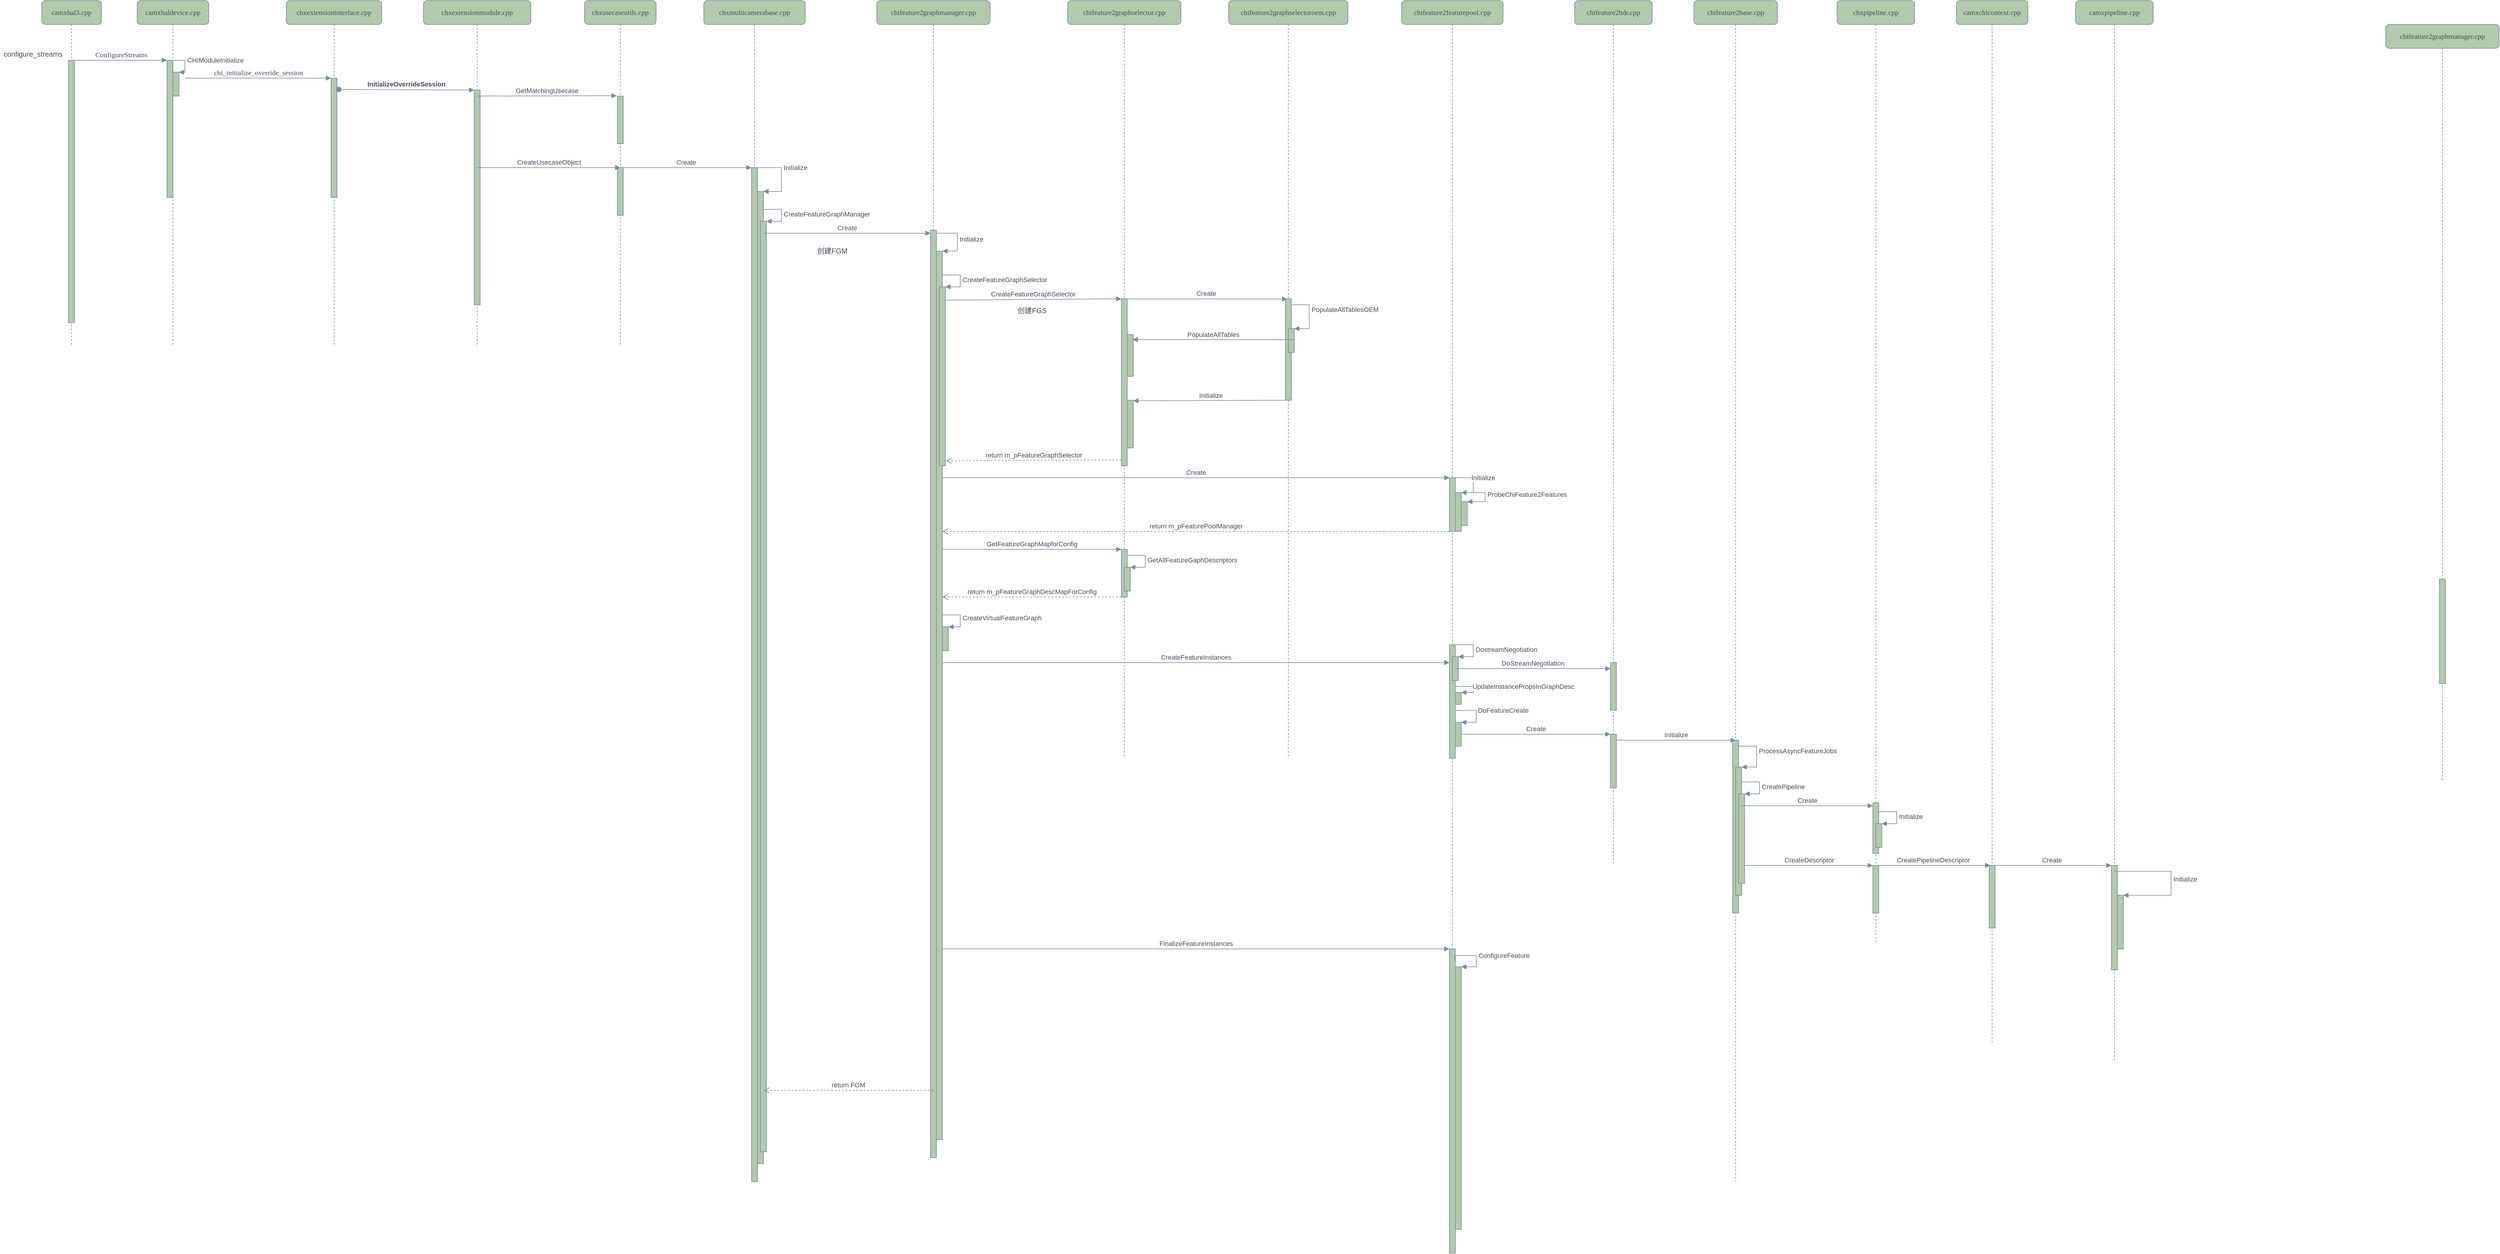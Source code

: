 <mxfile version="14.7.0" type="github">
  <diagram name="Page-1" id="13e1069c-82ec-6db2-03f1-153e76fe0fe0">
    <mxGraphModel dx="2103" dy="803" grid="1" gridSize="10" guides="1" tooltips="1" connect="1" arrows="1" fold="1" page="0" pageScale="1" pageWidth="1100" pageHeight="850" math="0" shadow="0">
      <root>
        <mxCell id="0" />
        <mxCell id="1" parent="0" />
        <mxCell id="7baba1c4bc27f4b0-2" value="camxhaldevice.cpp" style="shape=umlLifeline;perimeter=lifelinePerimeter;whiteSpace=wrap;html=1;container=1;collapsible=0;recursiveResize=0;outlineConnect=0;rounded=1;shadow=0;comic=0;labelBackgroundColor=none;strokeWidth=1;fontFamily=Verdana;fontSize=12;align=center;fillColor=#B2C9AB;strokeColor=#788AA3;fontColor=#46495D;" parent="1" vertex="1">
          <mxGeometry x="150" y="80" width="120" height="580" as="geometry" />
        </mxCell>
        <mxCell id="7baba1c4bc27f4b0-10" value="" style="html=1;points=[];perimeter=orthogonalPerimeter;rounded=0;shadow=0;comic=0;labelBackgroundColor=none;strokeWidth=1;fontFamily=Verdana;fontSize=12;align=center;fillColor=#B2C9AB;strokeColor=#788AA3;fontColor=#46495D;" parent="7baba1c4bc27f4b0-2" vertex="1">
          <mxGeometry x="50" y="100" width="10" height="230" as="geometry" />
        </mxCell>
        <mxCell id="ibQGJqlAU9jTsbNS9SOp-7" value="" style="html=1;points=[];perimeter=orthogonalPerimeter;rounded=0;sketch=0;fontColor=#46495D;strokeColor=#788AA3;fillColor=#B2C9AB;" parent="7baba1c4bc27f4b0-2" vertex="1">
          <mxGeometry x="60" y="120" width="10" height="40" as="geometry" />
        </mxCell>
        <mxCell id="ibQGJqlAU9jTsbNS9SOp-8" value="CHIModuleInitialize" style="edgeStyle=orthogonalEdgeStyle;html=1;align=left;spacingLeft=2;endArrow=block;rounded=0;entryX=1;entryY=0;fontColor=#46495D;strokeColor=#788AA3;fillColor=#B2C9AB;" parent="7baba1c4bc27f4b0-2" target="ibQGJqlAU9jTsbNS9SOp-7" edge="1">
          <mxGeometry relative="1" as="geometry">
            <mxPoint x="50" y="100" as="sourcePoint" />
            <Array as="points">
              <mxPoint x="80" y="100" />
            </Array>
          </mxGeometry>
        </mxCell>
        <mxCell id="7baba1c4bc27f4b0-3" value="chxextensioninterface.cpp" style="shape=umlLifeline;perimeter=lifelinePerimeter;whiteSpace=wrap;html=1;container=1;collapsible=0;recursiveResize=0;outlineConnect=0;rounded=1;shadow=0;comic=0;labelBackgroundColor=none;strokeWidth=1;fontFamily=Verdana;fontSize=12;align=center;fillColor=#B2C9AB;strokeColor=#788AA3;fontColor=#46495D;" parent="1" vertex="1">
          <mxGeometry x="400" y="80" width="160" height="580" as="geometry" />
        </mxCell>
        <mxCell id="7baba1c4bc27f4b0-13" value="" style="html=1;points=[];perimeter=orthogonalPerimeter;rounded=0;shadow=0;comic=0;labelBackgroundColor=none;strokeWidth=1;fontFamily=Verdana;fontSize=12;align=center;fillColor=#B2C9AB;strokeColor=#788AA3;fontColor=#46495D;" parent="7baba1c4bc27f4b0-3" vertex="1">
          <mxGeometry x="75" y="130" width="10" height="200" as="geometry" />
        </mxCell>
        <mxCell id="7baba1c4bc27f4b0-5" value="chxusecaseutils.cpp" style="shape=umlLifeline;perimeter=lifelinePerimeter;whiteSpace=wrap;html=1;container=1;collapsible=0;recursiveResize=0;outlineConnect=0;rounded=1;shadow=0;comic=0;labelBackgroundColor=none;strokeWidth=1;fontFamily=Verdana;fontSize=12;align=center;fillColor=#B2C9AB;strokeColor=#788AA3;fontColor=#46495D;" parent="1" vertex="1">
          <mxGeometry x="900" y="80" width="120" height="580" as="geometry" />
        </mxCell>
        <mxCell id="ibQGJqlAU9jTsbNS9SOp-12" value="" style="html=1;points=[];perimeter=orthogonalPerimeter;rounded=0;sketch=0;fontColor=#46495D;strokeColor=#788AA3;fillColor=#B2C9AB;" parent="7baba1c4bc27f4b0-5" vertex="1">
          <mxGeometry x="55" y="160" width="10" height="80" as="geometry" />
        </mxCell>
        <mxCell id="ibQGJqlAU9jTsbNS9SOp-15" value="" style="html=1;points=[];perimeter=orthogonalPerimeter;rounded=0;sketch=0;fontColor=#46495D;strokeColor=#788AA3;fillColor=#B2C9AB;" parent="7baba1c4bc27f4b0-5" vertex="1">
          <mxGeometry x="55" y="280" width="10" height="80" as="geometry" />
        </mxCell>
        <mxCell id="7baba1c4bc27f4b0-6" value="chxmulticamerabase.cpp" style="shape=umlLifeline;perimeter=lifelinePerimeter;whiteSpace=wrap;html=1;container=1;collapsible=0;recursiveResize=0;outlineConnect=0;rounded=1;shadow=0;comic=0;labelBackgroundColor=none;strokeWidth=1;fontFamily=Verdana;fontSize=12;align=center;fillColor=#B2C9AB;strokeColor=#788AA3;fontColor=#46495D;" parent="1" vertex="1">
          <mxGeometry x="1100" y="80" width="170" height="1980" as="geometry" />
        </mxCell>
        <mxCell id="ibQGJqlAU9jTsbNS9SOp-17" value="" style="html=1;points=[];perimeter=orthogonalPerimeter;rounded=0;sketch=0;fontColor=#46495D;strokeColor=#788AA3;fillColor=#B2C9AB;" parent="7baba1c4bc27f4b0-6" vertex="1">
          <mxGeometry x="80" y="280" width="10" height="1700" as="geometry" />
        </mxCell>
        <mxCell id="ibQGJqlAU9jTsbNS9SOp-20" value="" style="html=1;points=[];perimeter=orthogonalPerimeter;rounded=0;sketch=0;fontColor=#46495D;strokeColor=#788AA3;fillColor=#B2C9AB;" parent="7baba1c4bc27f4b0-6" vertex="1">
          <mxGeometry x="90" y="320" width="10" height="1630" as="geometry" />
        </mxCell>
        <mxCell id="ibQGJqlAU9jTsbNS9SOp-21" value="Initialize" style="edgeStyle=orthogonalEdgeStyle;html=1;align=left;spacingLeft=2;endArrow=block;rounded=0;entryX=1;entryY=0;fontColor=#46495D;strokeColor=#788AA3;fillColor=#B2C9AB;" parent="7baba1c4bc27f4b0-6" target="ibQGJqlAU9jTsbNS9SOp-20" edge="1">
          <mxGeometry relative="1" as="geometry">
            <mxPoint x="90" y="310" as="sourcePoint" />
            <Array as="points">
              <mxPoint x="90" y="280" />
              <mxPoint x="130" y="280" />
              <mxPoint x="130" y="320" />
            </Array>
          </mxGeometry>
        </mxCell>
        <mxCell id="ibQGJqlAU9jTsbNS9SOp-23" value="" style="html=1;points=[];perimeter=orthogonalPerimeter;rounded=0;sketch=0;fontColor=#46495D;strokeColor=#788AA3;fillColor=#B2C9AB;" parent="7baba1c4bc27f4b0-6" vertex="1">
          <mxGeometry x="95" y="370" width="10" height="1560" as="geometry" />
        </mxCell>
        <mxCell id="ibQGJqlAU9jTsbNS9SOp-24" value="CreateFeatureGraphManager" style="edgeStyle=orthogonalEdgeStyle;html=1;align=left;spacingLeft=2;endArrow=block;rounded=0;entryX=1;entryY=0;fontColor=#46495D;strokeColor=#788AA3;fillColor=#B2C9AB;" parent="7baba1c4bc27f4b0-6" target="ibQGJqlAU9jTsbNS9SOp-23" edge="1">
          <mxGeometry relative="1" as="geometry">
            <mxPoint x="100" y="350" as="sourcePoint" />
            <Array as="points">
              <mxPoint x="130" y="350" />
            </Array>
          </mxGeometry>
        </mxCell>
        <mxCell id="7baba1c4bc27f4b0-7" value="chifeature2graphmanager.cpp" style="shape=umlLifeline;perimeter=lifelinePerimeter;whiteSpace=wrap;html=1;container=1;collapsible=0;recursiveResize=0;outlineConnect=0;rounded=1;shadow=0;comic=0;labelBackgroundColor=none;strokeWidth=1;fontFamily=Verdana;fontSize=12;align=center;fillColor=#B2C9AB;strokeColor=#788AA3;fontColor=#46495D;" parent="1" vertex="1">
          <mxGeometry x="1390" y="80" width="190" height="1940" as="geometry" />
        </mxCell>
        <mxCell id="ibQGJqlAU9jTsbNS9SOp-25" value="" style="html=1;points=[];perimeter=orthogonalPerimeter;rounded=0;sketch=0;fontColor=#46495D;strokeColor=#788AA3;fillColor=#B2C9AB;" parent="7baba1c4bc27f4b0-7" vertex="1">
          <mxGeometry x="90" y="385" width="10" height="1555" as="geometry" />
        </mxCell>
        <mxCell id="ibQGJqlAU9jTsbNS9SOp-27" value="" style="html=1;points=[];perimeter=orthogonalPerimeter;rounded=0;sketch=0;fontColor=#46495D;strokeColor=#788AA3;fillColor=#B2C9AB;" parent="7baba1c4bc27f4b0-7" vertex="1">
          <mxGeometry x="100" y="420" width="10" height="1490" as="geometry" />
        </mxCell>
        <mxCell id="ibQGJqlAU9jTsbNS9SOp-28" value="Initialize" style="edgeStyle=orthogonalEdgeStyle;html=1;align=left;spacingLeft=2;endArrow=block;rounded=0;entryX=1;entryY=0;fontColor=#46495D;strokeColor=#788AA3;fillColor=#B2C9AB;" parent="7baba1c4bc27f4b0-7" target="ibQGJqlAU9jTsbNS9SOp-27" edge="1">
          <mxGeometry relative="1" as="geometry">
            <mxPoint x="100" y="390" as="sourcePoint" />
            <Array as="points">
              <mxPoint x="135" y="390" />
              <mxPoint x="135" y="420" />
            </Array>
          </mxGeometry>
        </mxCell>
        <mxCell id="ibQGJqlAU9jTsbNS9SOp-31" value="" style="html=1;points=[];perimeter=orthogonalPerimeter;rounded=0;sketch=0;fontColor=#46495D;strokeColor=#788AA3;fillColor=#B2C9AB;" parent="7baba1c4bc27f4b0-7" vertex="1">
          <mxGeometry x="105" y="480" width="10" height="300" as="geometry" />
        </mxCell>
        <mxCell id="ibQGJqlAU9jTsbNS9SOp-32" value="CreateFeatureGraphSelector" style="edgeStyle=orthogonalEdgeStyle;html=1;align=left;spacingLeft=2;endArrow=block;rounded=0;entryX=1;entryY=0;fontColor=#46495D;strokeColor=#788AA3;fillColor=#B2C9AB;" parent="7baba1c4bc27f4b0-7" target="ibQGJqlAU9jTsbNS9SOp-31" edge="1">
          <mxGeometry relative="1" as="geometry">
            <mxPoint x="110" y="460" as="sourcePoint" />
            <Array as="points">
              <mxPoint x="140" y="460" />
            </Array>
          </mxGeometry>
        </mxCell>
        <mxCell id="ibQGJqlAU9jTsbNS9SOp-73" value="" style="html=1;points=[];perimeter=orthogonalPerimeter;rounded=0;sketch=0;fontColor=#46495D;strokeColor=#788AA3;fillColor=#B2C9AB;" parent="7baba1c4bc27f4b0-7" vertex="1">
          <mxGeometry x="110" y="1050" width="10" height="40" as="geometry" />
        </mxCell>
        <mxCell id="ibQGJqlAU9jTsbNS9SOp-74" value="CreateVirtualFeatureGraph" style="edgeStyle=orthogonalEdgeStyle;html=1;align=left;spacingLeft=2;endArrow=block;rounded=0;entryX=1;entryY=0;fontColor=#46495D;strokeColor=#788AA3;fillColor=#B2C9AB;" parent="7baba1c4bc27f4b0-7" target="ibQGJqlAU9jTsbNS9SOp-73" edge="1">
          <mxGeometry relative="1" as="geometry">
            <mxPoint x="110" y="1030" as="sourcePoint" />
            <Array as="points">
              <mxPoint x="140" y="1030" />
              <mxPoint x="140" y="1050" />
            </Array>
          </mxGeometry>
        </mxCell>
        <mxCell id="7baba1c4bc27f4b0-8" value="camxhal3.cpp" style="shape=umlLifeline;perimeter=lifelinePerimeter;whiteSpace=wrap;html=1;container=1;collapsible=0;recursiveResize=0;outlineConnect=0;rounded=1;shadow=0;comic=0;labelBackgroundColor=none;strokeWidth=1;fontFamily=Verdana;fontSize=12;align=center;fillColor=#B2C9AB;strokeColor=#788AA3;fontColor=#46495D;" parent="1" vertex="1">
          <mxGeometry x="-10" y="80" width="100" height="580" as="geometry" />
        </mxCell>
        <mxCell id="7baba1c4bc27f4b0-9" value="" style="html=1;points=[];perimeter=orthogonalPerimeter;rounded=0;shadow=0;comic=0;labelBackgroundColor=none;strokeWidth=1;fontFamily=Verdana;fontSize=12;align=center;fillColor=#B2C9AB;strokeColor=#788AA3;fontColor=#46495D;" parent="7baba1c4bc27f4b0-8" vertex="1">
          <mxGeometry x="45" y="100" width="10" height="440" as="geometry" />
        </mxCell>
        <mxCell id="7baba1c4bc27f4b0-11" value="ConfigureStreams" style="html=1;verticalAlign=bottom;endArrow=block;entryX=0;entryY=0;labelBackgroundColor=none;fontFamily=Verdana;fontSize=12;edgeStyle=elbowEdgeStyle;elbow=vertical;strokeColor=#788AA3;fontColor=#46495D;" parent="1" source="7baba1c4bc27f4b0-9" target="7baba1c4bc27f4b0-10" edge="1">
          <mxGeometry relative="1" as="geometry">
            <mxPoint x="220" y="190" as="sourcePoint" />
          </mxGeometry>
        </mxCell>
        <mxCell id="7baba1c4bc27f4b0-14" value="chi_initialize_override_session" style="html=1;verticalAlign=bottom;endArrow=block;entryX=0;entryY=0;labelBackgroundColor=none;fontFamily=Verdana;fontSize=12;elbow=vertical;strokeColor=#788AA3;fontColor=#46495D;" parent="1" target="7baba1c4bc27f4b0-13" edge="1">
          <mxGeometry relative="1" as="geometry">
            <mxPoint x="230" y="210" as="sourcePoint" />
          </mxGeometry>
        </mxCell>
        <mxCell id="ibQGJqlAU9jTsbNS9SOp-2" value="configure_streams" style="text;html=1;align=center;verticalAlign=middle;resizable=0;points=[];autosize=1;strokeColor=none;fontColor=#46495D;" parent="1" vertex="1">
          <mxGeometry x="-80" y="160" width="110" height="20" as="geometry" />
        </mxCell>
        <mxCell id="7baba1c4bc27f4b0-4" value="chxextensionmodule.cpp" style="shape=umlLifeline;perimeter=lifelinePerimeter;whiteSpace=wrap;html=1;container=1;collapsible=0;recursiveResize=0;outlineConnect=0;rounded=1;shadow=0;comic=0;labelBackgroundColor=none;strokeWidth=1;fontFamily=Verdana;fontSize=12;align=center;fillColor=#B2C9AB;strokeColor=#788AA3;fontColor=#46495D;" parent="1" vertex="1">
          <mxGeometry x="630" y="80" width="180" height="580" as="geometry" />
        </mxCell>
        <mxCell id="ibQGJqlAU9jTsbNS9SOp-11" style="edgeStyle=none;rounded=1;sketch=0;orthogonalLoop=1;jettySize=auto;html=1;fontColor=#46495D;strokeColor=#788AA3;fillColor=#B2C9AB;" parent="7baba1c4bc27f4b0-4" source="ibQGJqlAU9jTsbNS9SOp-10" target="7baba1c4bc27f4b0-4" edge="1">
          <mxGeometry relative="1" as="geometry" />
        </mxCell>
        <mxCell id="ibQGJqlAU9jTsbNS9SOp-10" value="" style="html=1;points=[];perimeter=orthogonalPerimeter;rounded=0;sketch=0;fontColor=#46495D;strokeColor=#788AA3;fillColor=#B2C9AB;" parent="7baba1c4bc27f4b0-4" vertex="1">
          <mxGeometry x="85" y="150" width="10" height="360" as="geometry" />
        </mxCell>
        <mxCell id="ibQGJqlAU9jTsbNS9SOp-9" value="&lt;b&gt;InitializeOverrideSession&lt;/b&gt;" style="html=1;verticalAlign=bottom;startArrow=oval;startFill=1;endArrow=block;startSize=8;fontColor=#46495D;strokeColor=#788AA3;fillColor=#B2C9AB;" parent="1" target="ibQGJqlAU9jTsbNS9SOp-10" edge="1">
          <mxGeometry width="60" relative="1" as="geometry">
            <mxPoint x="488" y="229" as="sourcePoint" />
            <mxPoint x="740" y="380" as="targetPoint" />
          </mxGeometry>
        </mxCell>
        <mxCell id="ibQGJqlAU9jTsbNS9SOp-14" value="GetMatchingUsecase" style="html=1;verticalAlign=bottom;endArrow=block;fontColor=#46495D;strokeColor=#788AA3;fillColor=#B2C9AB;entryX=-0.1;entryY=-0.006;entryDx=0;entryDy=0;entryPerimeter=0;" parent="1" target="ibQGJqlAU9jTsbNS9SOp-12" edge="1">
          <mxGeometry width="80" relative="1" as="geometry">
            <mxPoint x="720" y="240" as="sourcePoint" />
            <mxPoint x="1120" y="380" as="targetPoint" />
          </mxGeometry>
        </mxCell>
        <mxCell id="ibQGJqlAU9jTsbNS9SOp-16" value="CreateUsecaseObject" style="html=1;verticalAlign=bottom;endArrow=block;fontColor=#46495D;strokeColor=#788AA3;fillColor=#B2C9AB;" parent="1" source="7baba1c4bc27f4b0-4" edge="1">
          <mxGeometry width="80" relative="1" as="geometry">
            <mxPoint x="880" y="360" as="sourcePoint" />
            <mxPoint x="960" y="360" as="targetPoint" />
          </mxGeometry>
        </mxCell>
        <mxCell id="ibQGJqlAU9jTsbNS9SOp-19" value="Create" style="html=1;verticalAlign=bottom;endArrow=block;fontColor=#46495D;strokeColor=#788AA3;fillColor=#B2C9AB;" parent="1" source="7baba1c4bc27f4b0-5" edge="1">
          <mxGeometry width="80" relative="1" as="geometry">
            <mxPoint x="1100" y="360" as="sourcePoint" />
            <mxPoint x="1180" y="360" as="targetPoint" />
          </mxGeometry>
        </mxCell>
        <mxCell id="ibQGJqlAU9jTsbNS9SOp-26" value="Create" style="html=1;verticalAlign=bottom;endArrow=block;fontColor=#46495D;strokeColor=#788AA3;fillColor=#B2C9AB;" parent="1" edge="1">
          <mxGeometry width="80" relative="1" as="geometry">
            <mxPoint x="1200" y="470" as="sourcePoint" />
            <mxPoint x="1480" y="470" as="targetPoint" />
          </mxGeometry>
        </mxCell>
        <mxCell id="ibQGJqlAU9jTsbNS9SOp-34" value="chifeature2graphselector.cpp" style="shape=umlLifeline;perimeter=lifelinePerimeter;whiteSpace=wrap;html=1;container=1;collapsible=0;recursiveResize=0;outlineConnect=0;rounded=1;shadow=0;comic=0;labelBackgroundColor=none;strokeWidth=1;fontFamily=Verdana;fontSize=12;align=center;fillColor=#B2C9AB;strokeColor=#788AA3;fontColor=#46495D;" parent="1" vertex="1">
          <mxGeometry x="1710" y="80" width="190" height="1270" as="geometry" />
        </mxCell>
        <mxCell id="ibQGJqlAU9jTsbNS9SOp-35" value="" style="html=1;points=[];perimeter=orthogonalPerimeter;rounded=0;sketch=0;fontColor=#46495D;strokeColor=#788AA3;fillColor=#B2C9AB;" parent="ibQGJqlAU9jTsbNS9SOp-34" vertex="1">
          <mxGeometry x="90" y="500" width="10" height="280" as="geometry" />
        </mxCell>
        <mxCell id="ibQGJqlAU9jTsbNS9SOp-55" value="" style="html=1;points=[];perimeter=orthogonalPerimeter;rounded=0;sketch=0;fontColor=#46495D;strokeColor=#788AA3;fillColor=#B2C9AB;" parent="ibQGJqlAU9jTsbNS9SOp-34" vertex="1">
          <mxGeometry x="100" y="560" width="10" height="70" as="geometry" />
        </mxCell>
        <mxCell id="ibQGJqlAU9jTsbNS9SOp-56" value="" style="html=1;points=[];perimeter=orthogonalPerimeter;rounded=0;sketch=0;fontColor=#46495D;strokeColor=#788AA3;fillColor=#B2C9AB;" parent="ibQGJqlAU9jTsbNS9SOp-34" vertex="1">
          <mxGeometry x="100" y="670" width="10" height="80" as="geometry" />
        </mxCell>
        <mxCell id="ibQGJqlAU9jTsbNS9SOp-68" value="" style="html=1;points=[];perimeter=orthogonalPerimeter;rounded=0;sketch=0;fontColor=#46495D;strokeColor=#788AA3;fillColor=#B2C9AB;" parent="ibQGJqlAU9jTsbNS9SOp-34" vertex="1">
          <mxGeometry x="90" y="920" width="10" height="80" as="geometry" />
        </mxCell>
        <mxCell id="ibQGJqlAU9jTsbNS9SOp-70" value="" style="html=1;points=[];perimeter=orthogonalPerimeter;rounded=0;sketch=0;fontColor=#46495D;strokeColor=#788AA3;fillColor=#B2C9AB;" parent="ibQGJqlAU9jTsbNS9SOp-34" vertex="1">
          <mxGeometry x="95" y="950" width="10" height="40" as="geometry" />
        </mxCell>
        <mxCell id="ibQGJqlAU9jTsbNS9SOp-71" value="GetAllFeatureGaphDescriptors" style="edgeStyle=orthogonalEdgeStyle;html=1;align=left;spacingLeft=2;endArrow=block;rounded=0;entryX=1;entryY=0;fontColor=#46495D;strokeColor=#788AA3;fillColor=#B2C9AB;" parent="ibQGJqlAU9jTsbNS9SOp-34" target="ibQGJqlAU9jTsbNS9SOp-70" edge="1">
          <mxGeometry relative="1" as="geometry">
            <mxPoint x="100" y="930" as="sourcePoint" />
            <Array as="points">
              <mxPoint x="130" y="930" />
              <mxPoint x="130" y="950" />
            </Array>
          </mxGeometry>
        </mxCell>
        <mxCell id="ibQGJqlAU9jTsbNS9SOp-41" value="chifeature2graphselectoroem.cpp" style="shape=umlLifeline;perimeter=lifelinePerimeter;whiteSpace=wrap;html=1;container=1;collapsible=0;recursiveResize=0;outlineConnect=0;rounded=1;shadow=0;comic=0;labelBackgroundColor=none;strokeWidth=1;fontFamily=Verdana;fontSize=12;align=center;fillColor=#B2C9AB;strokeColor=#788AA3;fontColor=#46495D;" parent="1" vertex="1">
          <mxGeometry x="1980" y="80" width="200" height="1270" as="geometry" />
        </mxCell>
        <mxCell id="ibQGJqlAU9jTsbNS9SOp-42" value="" style="html=1;points=[];perimeter=orthogonalPerimeter;rounded=0;sketch=0;fontColor=#46495D;strokeColor=#788AA3;fillColor=#B2C9AB;" parent="ibQGJqlAU9jTsbNS9SOp-41" vertex="1">
          <mxGeometry x="95" y="500" width="10" height="170" as="geometry" />
        </mxCell>
        <mxCell id="ibQGJqlAU9jTsbNS9SOp-49" value="" style="html=1;points=[];perimeter=orthogonalPerimeter;rounded=0;sketch=0;fontColor=#46495D;strokeColor=#788AA3;fillColor=#B2C9AB;" parent="ibQGJqlAU9jTsbNS9SOp-41" vertex="1">
          <mxGeometry x="100" y="550" width="10" height="40" as="geometry" />
        </mxCell>
        <mxCell id="ibQGJqlAU9jTsbNS9SOp-50" value="PopulateAllTablesOEM" style="edgeStyle=orthogonalEdgeStyle;html=1;align=left;spacingLeft=2;endArrow=block;rounded=0;entryX=1;entryY=0;fontColor=#46495D;strokeColor=#788AA3;fillColor=#B2C9AB;" parent="ibQGJqlAU9jTsbNS9SOp-41" target="ibQGJqlAU9jTsbNS9SOp-49" edge="1">
          <mxGeometry relative="1" as="geometry">
            <mxPoint x="105" y="530" as="sourcePoint" />
            <Array as="points">
              <mxPoint x="105" y="510" />
              <mxPoint x="135" y="510" />
              <mxPoint x="135" y="550" />
            </Array>
          </mxGeometry>
        </mxCell>
        <mxCell id="ibQGJqlAU9jTsbNS9SOp-44" value="chifeature2featurepool.cpp" style="shape=umlLifeline;perimeter=lifelinePerimeter;whiteSpace=wrap;html=1;container=1;collapsible=0;recursiveResize=0;outlineConnect=0;rounded=1;shadow=0;comic=0;labelBackgroundColor=none;strokeWidth=1;fontFamily=Verdana;fontSize=12;align=center;fillColor=#B2C9AB;strokeColor=#788AA3;fontColor=#46495D;" parent="1" vertex="1">
          <mxGeometry x="2270" y="80" width="170" height="2100" as="geometry" />
        </mxCell>
        <mxCell id="ibQGJqlAU9jTsbNS9SOp-45" value="" style="html=1;points=[];perimeter=orthogonalPerimeter;rounded=0;sketch=0;fontColor=#46495D;strokeColor=#788AA3;fillColor=#B2C9AB;" parent="ibQGJqlAU9jTsbNS9SOp-44" vertex="1">
          <mxGeometry x="80" y="800" width="10" height="90" as="geometry" />
        </mxCell>
        <mxCell id="ibQGJqlAU9jTsbNS9SOp-65" value="" style="html=1;points=[];perimeter=orthogonalPerimeter;rounded=0;sketch=0;fontColor=#46495D;strokeColor=#788AA3;fillColor=#B2C9AB;" parent="ibQGJqlAU9jTsbNS9SOp-44" vertex="1">
          <mxGeometry x="90" y="825" width="10" height="65" as="geometry" />
        </mxCell>
        <mxCell id="ibQGJqlAU9jTsbNS9SOp-66" value="Initialize" style="edgeStyle=orthogonalEdgeStyle;html=1;align=left;spacingLeft=2;endArrow=block;rounded=0;entryX=1;entryY=0;fontColor=#46495D;strokeColor=#788AA3;fillColor=#B2C9AB;" parent="ibQGJqlAU9jTsbNS9SOp-44" target="ibQGJqlAU9jTsbNS9SOp-65" edge="1">
          <mxGeometry relative="1" as="geometry">
            <mxPoint x="90" y="830" as="sourcePoint" />
            <Array as="points">
              <mxPoint x="90" y="800" />
              <mxPoint x="120" y="800" />
              <mxPoint x="120" y="825" />
            </Array>
          </mxGeometry>
        </mxCell>
        <mxCell id="ibQGJqlAU9jTsbNS9SOp-75" value="" style="html=1;points=[];perimeter=orthogonalPerimeter;rounded=0;sketch=0;fontColor=#46495D;strokeColor=#788AA3;fillColor=#B2C9AB;" parent="ibQGJqlAU9jTsbNS9SOp-44" vertex="1">
          <mxGeometry x="80" y="1080" width="10" height="190" as="geometry" />
        </mxCell>
        <mxCell id="ibQGJqlAU9jTsbNS9SOp-77" value="" style="html=1;points=[];perimeter=orthogonalPerimeter;rounded=0;sketch=0;fontColor=#46495D;strokeColor=#788AA3;fillColor=#B2C9AB;" parent="ibQGJqlAU9jTsbNS9SOp-44" vertex="1">
          <mxGeometry x="90" y="1160" width="10" height="20" as="geometry" />
        </mxCell>
        <mxCell id="ibQGJqlAU9jTsbNS9SOp-78" value="UpdateInstancePropsInGraphDesc" style="edgeStyle=orthogonalEdgeStyle;html=1;align=left;spacingLeft=2;endArrow=block;rounded=0;entryX=1;entryY=0;fontColor=#46495D;strokeColor=#788AA3;fillColor=#B2C9AB;" parent="ibQGJqlAU9jTsbNS9SOp-44" target="ibQGJqlAU9jTsbNS9SOp-77" edge="1">
          <mxGeometry relative="1" as="geometry">
            <mxPoint x="90" y="1140" as="sourcePoint" />
            <Array as="points">
              <mxPoint x="90" y="1150" />
              <mxPoint x="120" y="1150" />
              <mxPoint x="120" y="1160" />
            </Array>
          </mxGeometry>
        </mxCell>
        <mxCell id="ibQGJqlAU9jTsbNS9SOp-83" value="" style="html=1;points=[];perimeter=orthogonalPerimeter;rounded=0;sketch=0;fontColor=#46495D;strokeColor=#788AA3;fillColor=#B2C9AB;" parent="ibQGJqlAU9jTsbNS9SOp-44" vertex="1">
          <mxGeometry x="80" y="1590" width="10" height="510" as="geometry" />
        </mxCell>
        <mxCell id="ibQGJqlAU9jTsbNS9SOp-113" value="" style="html=1;points=[];perimeter=orthogonalPerimeter;rounded=0;sketch=0;fontColor=#46495D;strokeColor=#788AA3;fillColor=#B2C9AB;" parent="ibQGJqlAU9jTsbNS9SOp-44" vertex="1">
          <mxGeometry x="90" y="1620" width="10" height="440" as="geometry" />
        </mxCell>
        <mxCell id="ibQGJqlAU9jTsbNS9SOp-114" value="ConfigureFeature" style="edgeStyle=orthogonalEdgeStyle;html=1;align=left;spacingLeft=2;endArrow=block;rounded=0;entryX=1;entryY=0;fontColor=#46495D;strokeColor=#788AA3;fillColor=#B2C9AB;exitX=0.9;exitY=0.039;exitDx=0;exitDy=0;exitPerimeter=0;" parent="ibQGJqlAU9jTsbNS9SOp-44" source="ibQGJqlAU9jTsbNS9SOp-83" target="ibQGJqlAU9jTsbNS9SOp-113" edge="1">
          <mxGeometry relative="1" as="geometry">
            <mxPoint x="95" y="1600" as="sourcePoint" />
            <Array as="points">
              <mxPoint x="125" y="1601" />
              <mxPoint x="125" y="1620" />
            </Array>
          </mxGeometry>
        </mxCell>
        <mxCell id="ibQGJqlAU9jTsbNS9SOp-121" value="" style="html=1;points=[];perimeter=orthogonalPerimeter;rounded=0;sketch=0;fontColor=#46495D;strokeColor=#788AA3;fillColor=#B2C9AB;" parent="ibQGJqlAU9jTsbNS9SOp-44" vertex="1">
          <mxGeometry x="85" y="1100" width="10" height="40" as="geometry" />
        </mxCell>
        <mxCell id="ibQGJqlAU9jTsbNS9SOp-122" value="DostreamNegotiation" style="edgeStyle=orthogonalEdgeStyle;html=1;align=left;spacingLeft=2;endArrow=block;rounded=0;entryX=1;entryY=0;fontColor=#46495D;strokeColor=#788AA3;fillColor=#B2C9AB;" parent="ibQGJqlAU9jTsbNS9SOp-44" target="ibQGJqlAU9jTsbNS9SOp-121" edge="1">
          <mxGeometry relative="1" as="geometry">
            <mxPoint x="90" y="1080" as="sourcePoint" />
            <Array as="points">
              <mxPoint x="120" y="1080" />
            </Array>
          </mxGeometry>
        </mxCell>
        <mxCell id="ibQGJqlAU9jTsbNS9SOp-47" value="CreateFeatureGraphSelector" style="html=1;verticalAlign=bottom;endArrow=block;fontColor=#46495D;strokeColor=#788AA3;fillColor=#B2C9AB;exitX=0.9;exitY=0.074;exitDx=0;exitDy=0;exitPerimeter=0;" parent="1" source="ibQGJqlAU9jTsbNS9SOp-31" edge="1">
          <mxGeometry width="80" relative="1" as="geometry">
            <mxPoint x="1510" y="580" as="sourcePoint" />
            <mxPoint x="1800" y="580" as="targetPoint" />
          </mxGeometry>
        </mxCell>
        <mxCell id="ibQGJqlAU9jTsbNS9SOp-48" value="Create" style="html=1;verticalAlign=bottom;endArrow=block;fontColor=#46495D;strokeColor=#788AA3;fillColor=#B2C9AB;entryX=0.317;entryY=0.002;entryDx=0;entryDy=0;entryPerimeter=0;" parent="1" source="ibQGJqlAU9jTsbNS9SOp-34" target="ibQGJqlAU9jTsbNS9SOp-42" edge="1">
          <mxGeometry width="80" relative="1" as="geometry">
            <mxPoint x="2040" y="580" as="sourcePoint" />
            <mxPoint x="2120" y="580" as="targetPoint" />
          </mxGeometry>
        </mxCell>
        <mxCell id="ibQGJqlAU9jTsbNS9SOp-54" value="PopulateAllTables" style="html=1;verticalAlign=bottom;endArrow=block;fontColor=#46495D;strokeColor=#788AA3;fillColor=#B2C9AB;exitX=0.983;exitY=0.467;exitDx=0;exitDy=0;exitPerimeter=0;entryX=0.9;entryY=0.119;entryDx=0;entryDy=0;entryPerimeter=0;" parent="1" source="ibQGJqlAU9jTsbNS9SOp-49" target="ibQGJqlAU9jTsbNS9SOp-55" edge="1">
          <mxGeometry width="80" relative="1" as="geometry">
            <mxPoint x="2070" y="650" as="sourcePoint" />
            <mxPoint x="1820" y="649" as="targetPoint" />
          </mxGeometry>
        </mxCell>
        <mxCell id="ibQGJqlAU9jTsbNS9SOp-57" value="Initialize" style="html=1;verticalAlign=bottom;endArrow=block;fontColor=#46495D;strokeColor=#788AA3;fillColor=#B2C9AB;exitX=0.983;exitY=0.467;exitDx=0;exitDy=0;exitPerimeter=0;" parent="1" edge="1">
          <mxGeometry width="80" relative="1" as="geometry">
            <mxPoint x="2080.83" y="750.0" as="sourcePoint" />
            <mxPoint x="1820" y="751" as="targetPoint" />
          </mxGeometry>
        </mxCell>
        <mxCell id="ibQGJqlAU9jTsbNS9SOp-58" value="return m_pFeatureGraphSelector" style="html=1;verticalAlign=bottom;endArrow=open;dashed=1;endSize=8;fontColor=#46495D;strokeColor=#788AA3;fillColor=#B2C9AB;entryX=1.067;entryY=0.972;entryDx=0;entryDy=0;entryPerimeter=0;" parent="1" target="ibQGJqlAU9jTsbNS9SOp-31" edge="1">
          <mxGeometry relative="1" as="geometry">
            <mxPoint x="1800" y="850" as="sourcePoint" />
            <mxPoint x="1510" y="850" as="targetPoint" />
          </mxGeometry>
        </mxCell>
        <mxCell id="ibQGJqlAU9jTsbNS9SOp-60" value="chifeature2hdr.cpp" style="shape=umlLifeline;perimeter=lifelinePerimeter;whiteSpace=wrap;html=1;container=1;collapsible=0;recursiveResize=0;outlineConnect=0;rounded=1;shadow=0;comic=0;labelBackgroundColor=none;strokeWidth=1;fontFamily=Verdana;fontSize=12;align=center;fillColor=#B2C9AB;strokeColor=#788AA3;fontColor=#46495D;" parent="1" vertex="1">
          <mxGeometry x="2560" y="80" width="130" height="1450" as="geometry" />
        </mxCell>
        <mxCell id="ibQGJqlAU9jTsbNS9SOp-61" value="" style="html=1;points=[];perimeter=orthogonalPerimeter;rounded=0;sketch=0;fontColor=#46495D;strokeColor=#788AA3;fillColor=#B2C9AB;" parent="ibQGJqlAU9jTsbNS9SOp-60" vertex="1">
          <mxGeometry x="60" y="1230" width="10" height="90" as="geometry" />
        </mxCell>
        <mxCell id="ibQGJqlAU9jTsbNS9SOp-62" value="Create" style="html=1;verticalAlign=bottom;endArrow=block;fontColor=#46495D;strokeColor=#788AA3;fillColor=#B2C9AB;" parent="1" edge="1">
          <mxGeometry width="80" relative="1" as="geometry">
            <mxPoint x="1500" y="880" as="sourcePoint" />
            <mxPoint x="2350" y="880" as="targetPoint" />
          </mxGeometry>
        </mxCell>
        <mxCell id="ibQGJqlAU9jTsbNS9SOp-67" value="return m_pFeaturePoolManager" style="html=1;verticalAlign=bottom;endArrow=open;dashed=1;endSize=8;fontColor=#46495D;strokeColor=#788AA3;fillColor=#B2C9AB;" parent="1" edge="1">
          <mxGeometry relative="1" as="geometry">
            <mxPoint x="2350" y="970" as="sourcePoint" />
            <mxPoint x="1500" y="970" as="targetPoint" />
          </mxGeometry>
        </mxCell>
        <mxCell id="ibQGJqlAU9jTsbNS9SOp-69" value="GetFeatureGraphMapforConfig" style="html=1;verticalAlign=bottom;endArrow=block;fontColor=#46495D;strokeColor=#788AA3;fillColor=#B2C9AB;" parent="1" edge="1">
          <mxGeometry width="80" relative="1" as="geometry">
            <mxPoint x="1500" y="1000" as="sourcePoint" />
            <mxPoint x="1800" y="1000" as="targetPoint" />
          </mxGeometry>
        </mxCell>
        <mxCell id="ibQGJqlAU9jTsbNS9SOp-72" value="return m_pFeatureGraphDescMapForConfig" style="html=1;verticalAlign=bottom;endArrow=open;dashed=1;endSize=8;fontColor=#46495D;strokeColor=#788AA3;fillColor=#B2C9AB;" parent="1" target="ibQGJqlAU9jTsbNS9SOp-27" edge="1">
          <mxGeometry relative="1" as="geometry">
            <mxPoint x="1800" y="1080" as="sourcePoint" />
            <mxPoint x="1720" y="1080" as="targetPoint" />
          </mxGeometry>
        </mxCell>
        <mxCell id="ibQGJqlAU9jTsbNS9SOp-76" value="CreateFeatureInstances" style="html=1;verticalAlign=bottom;endArrow=block;fontColor=#46495D;strokeColor=#788AA3;fillColor=#B2C9AB;" parent="1" source="ibQGJqlAU9jTsbNS9SOp-27" edge="1">
          <mxGeometry width="80" relative="1" as="geometry">
            <mxPoint x="2270" y="1190" as="sourcePoint" />
            <mxPoint x="2350" y="1190" as="targetPoint" />
          </mxGeometry>
        </mxCell>
        <mxCell id="ibQGJqlAU9jTsbNS9SOp-79" value="" style="html=1;points=[];perimeter=orthogonalPerimeter;rounded=0;sketch=0;fontColor=#46495D;strokeColor=#788AA3;fillColor=#B2C9AB;" parent="1" vertex="1">
          <mxGeometry x="2360" y="1290" width="10" height="40" as="geometry" />
        </mxCell>
        <mxCell id="ibQGJqlAU9jTsbNS9SOp-80" value="DoFeatureCreate" style="edgeStyle=orthogonalEdgeStyle;html=1;align=left;spacingLeft=2;endArrow=block;rounded=0;entryX=1;entryY=0;fontColor=#46495D;strokeColor=#788AA3;fillColor=#B2C9AB;exitX=1;exitY=0.515;exitDx=0;exitDy=0;exitPerimeter=0;" parent="1" source="ibQGJqlAU9jTsbNS9SOp-75" target="ibQGJqlAU9jTsbNS9SOp-79" edge="1">
          <mxGeometry relative="1" as="geometry">
            <mxPoint x="2365" y="1270" as="sourcePoint" />
            <Array as="points">
              <mxPoint x="2395" y="1270" />
              <mxPoint x="2395" y="1290" />
            </Array>
          </mxGeometry>
        </mxCell>
        <mxCell id="ibQGJqlAU9jTsbNS9SOp-81" value="" style="html=1;points=[];perimeter=orthogonalPerimeter;rounded=0;sketch=0;fontColor=#46495D;strokeColor=#788AA3;fillColor=#B2C9AB;" parent="1" vertex="1">
          <mxGeometry x="2370" y="920" width="10" height="40" as="geometry" />
        </mxCell>
        <mxCell id="ibQGJqlAU9jTsbNS9SOp-82" value="ProbeChiFeature2Features" style="edgeStyle=orthogonalEdgeStyle;html=1;align=left;spacingLeft=2;endArrow=block;rounded=0;entryX=1;entryY=0;fontColor=#46495D;strokeColor=#788AA3;fillColor=#B2C9AB;exitX=1;exitY=0;exitDx=0;exitDy=0;exitPerimeter=0;" parent="1" source="ibQGJqlAU9jTsbNS9SOp-65" target="ibQGJqlAU9jTsbNS9SOp-81" edge="1">
          <mxGeometry relative="1" as="geometry">
            <mxPoint x="2445" y="905" as="sourcePoint" />
            <Array as="points">
              <mxPoint x="2410" y="905" />
              <mxPoint x="2410" y="920" />
            </Array>
          </mxGeometry>
        </mxCell>
        <mxCell id="ibQGJqlAU9jTsbNS9SOp-84" value="FinalizeFeatureInstances" style="html=1;verticalAlign=bottom;endArrow=block;fontColor=#46495D;strokeColor=#788AA3;fillColor=#B2C9AB;" parent="1" edge="1">
          <mxGeometry width="80" relative="1" as="geometry">
            <mxPoint x="1500" y="1670" as="sourcePoint" />
            <mxPoint x="2350" y="1670" as="targetPoint" />
          </mxGeometry>
        </mxCell>
        <mxCell id="ibQGJqlAU9jTsbNS9SOp-85" value="chifeature2base.cpp" style="shape=umlLifeline;perimeter=lifelinePerimeter;whiteSpace=wrap;html=1;container=1;collapsible=0;recursiveResize=0;outlineConnect=0;rounded=1;shadow=0;comic=0;labelBackgroundColor=none;strokeWidth=1;fontFamily=Verdana;fontSize=12;align=center;fillColor=#B2C9AB;strokeColor=#788AA3;fontColor=#46495D;" parent="1" vertex="1">
          <mxGeometry x="2760" y="80" width="140" height="1980" as="geometry" />
        </mxCell>
        <mxCell id="ibQGJqlAU9jTsbNS9SOp-86" value="" style="html=1;points=[];perimeter=orthogonalPerimeter;rounded=0;sketch=0;fontColor=#46495D;strokeColor=#788AA3;fillColor=#B2C9AB;" parent="ibQGJqlAU9jTsbNS9SOp-85" vertex="1">
          <mxGeometry x="65" y="1240" width="10" height="290" as="geometry" />
        </mxCell>
        <mxCell id="ibQGJqlAU9jTsbNS9SOp-91" value="" style="html=1;points=[];perimeter=orthogonalPerimeter;rounded=0;sketch=0;fontColor=#46495D;strokeColor=#788AA3;fillColor=#B2C9AB;" parent="ibQGJqlAU9jTsbNS9SOp-85" vertex="1">
          <mxGeometry x="70" y="1285" width="10" height="215" as="geometry" />
        </mxCell>
        <mxCell id="ibQGJqlAU9jTsbNS9SOp-92" value="ProcessAsyncFeatureJobs" style="edgeStyle=orthogonalEdgeStyle;html=1;align=left;spacingLeft=2;endArrow=block;rounded=0;entryX=1;entryY=0;fontColor=#46495D;strokeColor=#788AA3;fillColor=#B2C9AB;" parent="ibQGJqlAU9jTsbNS9SOp-85" target="ibQGJqlAU9jTsbNS9SOp-91" edge="1">
          <mxGeometry relative="1" as="geometry">
            <mxPoint x="75" y="1265" as="sourcePoint" />
            <Array as="points">
              <mxPoint x="75" y="1250" />
              <mxPoint x="105" y="1250" />
              <mxPoint x="105" y="1285" />
            </Array>
          </mxGeometry>
        </mxCell>
        <mxCell id="ibQGJqlAU9jTsbNS9SOp-93" value="" style="html=1;points=[];perimeter=orthogonalPerimeter;rounded=0;sketch=0;fontColor=#46495D;strokeColor=#788AA3;fillColor=#B2C9AB;" parent="ibQGJqlAU9jTsbNS9SOp-85" vertex="1">
          <mxGeometry x="75" y="1330" width="10" height="150" as="geometry" />
        </mxCell>
        <mxCell id="ibQGJqlAU9jTsbNS9SOp-94" value="CreatePipeline" style="edgeStyle=orthogonalEdgeStyle;html=1;align=left;spacingLeft=2;endArrow=block;rounded=0;entryX=1;entryY=0;fontColor=#46495D;strokeColor=#788AA3;fillColor=#B2C9AB;" parent="ibQGJqlAU9jTsbNS9SOp-85" target="ibQGJqlAU9jTsbNS9SOp-93" edge="1">
          <mxGeometry relative="1" as="geometry">
            <mxPoint x="80" y="1310" as="sourcePoint" />
            <Array as="points">
              <mxPoint x="110" y="1310" />
            </Array>
          </mxGeometry>
        </mxCell>
        <mxCell id="ibQGJqlAU9jTsbNS9SOp-87" value="chxpipeline.cpp" style="shape=umlLifeline;perimeter=lifelinePerimeter;whiteSpace=wrap;html=1;container=1;collapsible=0;recursiveResize=0;outlineConnect=0;rounded=1;shadow=0;comic=0;labelBackgroundColor=none;strokeWidth=1;fontFamily=Verdana;fontSize=12;align=center;fillColor=#B2C9AB;strokeColor=#788AA3;fontColor=#46495D;" parent="1" vertex="1">
          <mxGeometry x="3000" y="80" width="130" height="1580" as="geometry" />
        </mxCell>
        <mxCell id="ibQGJqlAU9jTsbNS9SOp-88" value="" style="html=1;points=[];perimeter=orthogonalPerimeter;rounded=0;sketch=0;fontColor=#46495D;strokeColor=#788AA3;fillColor=#B2C9AB;" parent="ibQGJqlAU9jTsbNS9SOp-87" vertex="1">
          <mxGeometry x="60" y="1345" width="10" height="85" as="geometry" />
        </mxCell>
        <mxCell id="ibQGJqlAU9jTsbNS9SOp-98" value="" style="html=1;points=[];perimeter=orthogonalPerimeter;rounded=0;sketch=0;fontColor=#46495D;strokeColor=#788AA3;fillColor=#B2C9AB;" parent="ibQGJqlAU9jTsbNS9SOp-87" vertex="1">
          <mxGeometry x="65" y="1380" width="10" height="40" as="geometry" />
        </mxCell>
        <mxCell id="ibQGJqlAU9jTsbNS9SOp-99" value="Initialize" style="edgeStyle=orthogonalEdgeStyle;html=1;align=left;spacingLeft=2;endArrow=block;rounded=0;entryX=1;entryY=0;fontColor=#46495D;strokeColor=#788AA3;fillColor=#B2C9AB;" parent="ibQGJqlAU9jTsbNS9SOp-87" target="ibQGJqlAU9jTsbNS9SOp-98" edge="1">
          <mxGeometry relative="1" as="geometry">
            <mxPoint x="70" y="1360" as="sourcePoint" />
            <Array as="points">
              <mxPoint x="100" y="1360" />
            </Array>
          </mxGeometry>
        </mxCell>
        <mxCell id="ibQGJqlAU9jTsbNS9SOp-100" value="" style="html=1;points=[];perimeter=orthogonalPerimeter;rounded=0;sketch=0;fontColor=#46495D;strokeColor=#788AA3;fillColor=#B2C9AB;" parent="ibQGJqlAU9jTsbNS9SOp-87" vertex="1">
          <mxGeometry x="60" y="1450" width="10" height="80" as="geometry" />
        </mxCell>
        <mxCell id="ibQGJqlAU9jTsbNS9SOp-89" value="Create" style="html=1;verticalAlign=bottom;endArrow=block;fontColor=#46495D;strokeColor=#788AA3;fillColor=#B2C9AB;" parent="1" source="ibQGJqlAU9jTsbNS9SOp-79" edge="1">
          <mxGeometry width="80" relative="1" as="geometry">
            <mxPoint x="2600" y="1309.58" as="sourcePoint" />
            <mxPoint x="2620" y="1310" as="targetPoint" />
          </mxGeometry>
        </mxCell>
        <mxCell id="ibQGJqlAU9jTsbNS9SOp-90" value="Initialize" style="html=1;verticalAlign=bottom;endArrow=block;fontColor=#46495D;strokeColor=#788AA3;fillColor=#B2C9AB;" parent="1" source="ibQGJqlAU9jTsbNS9SOp-61" edge="1">
          <mxGeometry width="80" relative="1" as="geometry">
            <mxPoint x="2633" y="1320" as="sourcePoint" />
            <mxPoint x="2830" y="1320" as="targetPoint" />
          </mxGeometry>
        </mxCell>
        <mxCell id="ibQGJqlAU9jTsbNS9SOp-95" value="chifeature2graphmanager.cpp" style="shape=umlLifeline;perimeter=lifelinePerimeter;whiteSpace=wrap;html=1;container=1;collapsible=0;recursiveResize=0;outlineConnect=0;rounded=1;shadow=0;comic=0;labelBackgroundColor=none;strokeWidth=1;fontFamily=Verdana;fontSize=12;align=center;fillColor=#B2C9AB;strokeColor=#788AA3;fontColor=#46495D;" parent="1" vertex="1">
          <mxGeometry x="3920" y="120" width="190" height="1270" as="geometry" />
        </mxCell>
        <mxCell id="ibQGJqlAU9jTsbNS9SOp-96" value="" style="html=1;points=[];perimeter=orthogonalPerimeter;rounded=0;sketch=0;fontColor=#46495D;strokeColor=#788AA3;fillColor=#B2C9AB;" parent="ibQGJqlAU9jTsbNS9SOp-95" vertex="1">
          <mxGeometry x="90" y="930" width="10" height="175" as="geometry" />
        </mxCell>
        <mxCell id="ibQGJqlAU9jTsbNS9SOp-97" value="Create" style="html=1;verticalAlign=bottom;endArrow=block;fontColor=#46495D;strokeColor=#788AA3;fillColor=#B2C9AB;" parent="1" edge="1">
          <mxGeometry width="80" relative="1" as="geometry">
            <mxPoint x="2840" y="1430" as="sourcePoint" />
            <mxPoint x="3060" y="1430" as="targetPoint" />
          </mxGeometry>
        </mxCell>
        <mxCell id="ibQGJqlAU9jTsbNS9SOp-101" value="CreateDescriptor" style="html=1;verticalAlign=bottom;endArrow=block;fontColor=#46495D;strokeColor=#788AA3;fillColor=#B2C9AB;" parent="1" source="ibQGJqlAU9jTsbNS9SOp-93" edge="1">
          <mxGeometry width="80" relative="1" as="geometry">
            <mxPoint x="2980" y="1530" as="sourcePoint" />
            <mxPoint x="3060" y="1530" as="targetPoint" />
          </mxGeometry>
        </mxCell>
        <mxCell id="ibQGJqlAU9jTsbNS9SOp-102" value="创建FGS" style="text;html=1;align=center;verticalAlign=middle;resizable=0;points=[];autosize=1;strokeColor=none;fontColor=#46495D;" parent="1" vertex="1">
          <mxGeometry x="1620" y="590" width="60" height="20" as="geometry" />
        </mxCell>
        <mxCell id="ibQGJqlAU9jTsbNS9SOp-103" value="创建FGM" style="text;html=1;align=center;verticalAlign=middle;resizable=0;points=[];autosize=1;strokeColor=none;fontColor=#46495D;" parent="1" vertex="1">
          <mxGeometry x="1280" y="490" width="70" height="20" as="geometry" />
        </mxCell>
        <mxCell id="ibQGJqlAU9jTsbNS9SOp-104" value="camxchicontext.cpp" style="shape=umlLifeline;perimeter=lifelinePerimeter;whiteSpace=wrap;html=1;container=1;collapsible=0;recursiveResize=0;outlineConnect=0;rounded=1;shadow=0;comic=0;labelBackgroundColor=none;strokeWidth=1;fontFamily=Verdana;fontSize=12;align=center;fillColor=#B2C9AB;strokeColor=#788AA3;fontColor=#46495D;" parent="1" vertex="1">
          <mxGeometry x="3200" y="80" width="120" height="1750" as="geometry" />
        </mxCell>
        <mxCell id="ibQGJqlAU9jTsbNS9SOp-105" value="" style="html=1;points=[];perimeter=orthogonalPerimeter;rounded=0;sketch=0;fontColor=#46495D;strokeColor=#788AA3;fillColor=#B2C9AB;" parent="ibQGJqlAU9jTsbNS9SOp-104" vertex="1">
          <mxGeometry x="55" y="1450" width="10" height="105" as="geometry" />
        </mxCell>
        <mxCell id="ibQGJqlAU9jTsbNS9SOp-106" value="CreatePipelineDescriptor" style="html=1;verticalAlign=bottom;endArrow=block;fontColor=#46495D;strokeColor=#788AA3;fillColor=#B2C9AB;entryX=0.19;entryY=0;entryDx=0;entryDy=0;entryPerimeter=0;" parent="1" source="ibQGJqlAU9jTsbNS9SOp-87" target="ibQGJqlAU9jTsbNS9SOp-105" edge="1">
          <mxGeometry width="80" relative="1" as="geometry">
            <mxPoint x="3170" y="1530" as="sourcePoint" />
            <mxPoint x="3250" y="1530" as="targetPoint" />
          </mxGeometry>
        </mxCell>
        <mxCell id="ibQGJqlAU9jTsbNS9SOp-107" value="camxpipeline.cpp" style="shape=umlLifeline;perimeter=lifelinePerimeter;whiteSpace=wrap;html=1;container=1;collapsible=0;recursiveResize=0;outlineConnect=0;rounded=1;shadow=0;comic=0;labelBackgroundColor=none;strokeWidth=1;fontFamily=Verdana;fontSize=12;align=center;fillColor=#B2C9AB;strokeColor=#788AA3;fontColor=#46495D;" parent="1" vertex="1">
          <mxGeometry x="3400" y="80" width="130" height="1780" as="geometry" />
        </mxCell>
        <mxCell id="ibQGJqlAU9jTsbNS9SOp-108" value="" style="html=1;points=[];perimeter=orthogonalPerimeter;rounded=0;sketch=0;fontColor=#46495D;strokeColor=#788AA3;fillColor=#B2C9AB;" parent="ibQGJqlAU9jTsbNS9SOp-107" vertex="1">
          <mxGeometry x="60" y="1450" width="10" height="175" as="geometry" />
        </mxCell>
        <mxCell id="ibQGJqlAU9jTsbNS9SOp-109" value="Create" style="html=1;verticalAlign=bottom;endArrow=block;fontColor=#46495D;strokeColor=#788AA3;fillColor=#B2C9AB;" parent="1" source="ibQGJqlAU9jTsbNS9SOp-104" edge="1">
          <mxGeometry width="80" relative="1" as="geometry">
            <mxPoint x="3380" y="1530" as="sourcePoint" />
            <mxPoint x="3460" y="1530" as="targetPoint" />
          </mxGeometry>
        </mxCell>
        <mxCell id="ibQGJqlAU9jTsbNS9SOp-110" value="" style="html=1;points=[];perimeter=orthogonalPerimeter;rounded=0;sketch=0;fontColor=#46495D;strokeColor=#788AA3;fillColor=#B2C9AB;" parent="1" vertex="1">
          <mxGeometry x="3470" y="1580" width="10" height="90" as="geometry" />
        </mxCell>
        <mxCell id="ibQGJqlAU9jTsbNS9SOp-111" value="Initialize" style="edgeStyle=orthogonalEdgeStyle;html=1;align=left;spacingLeft=2;endArrow=block;rounded=0;entryX=1;entryY=0;fontColor=#46495D;strokeColor=#788AA3;fillColor=#B2C9AB;" parent="1" target="ibQGJqlAU9jTsbNS9SOp-110" edge="1">
          <mxGeometry relative="1" as="geometry">
            <mxPoint x="3465" y="1540" as="sourcePoint" />
            <Array as="points">
              <mxPoint x="3560" y="1540" />
              <mxPoint x="3560" y="1580" />
            </Array>
          </mxGeometry>
        </mxCell>
        <mxCell id="ibQGJqlAU9jTsbNS9SOp-112" value="return FGM " style="html=1;verticalAlign=bottom;endArrow=open;dashed=1;endSize=8;fontColor=#46495D;strokeColor=#788AA3;fillColor=#B2C9AB;entryX=0.5;entryY=0.934;entryDx=0;entryDy=0;entryPerimeter=0;" parent="1" source="7baba1c4bc27f4b0-7" target="ibQGJqlAU9jTsbNS9SOp-23" edge="1">
          <mxGeometry relative="1" as="geometry">
            <mxPoint x="1480" y="1440" as="sourcePoint" />
            <mxPoint x="1400" y="1440" as="targetPoint" />
          </mxGeometry>
        </mxCell>
        <mxCell id="ibQGJqlAU9jTsbNS9SOp-123" value="" style="html=1;points=[];perimeter=orthogonalPerimeter;rounded=0;sketch=0;fontColor=#46495D;strokeColor=#788AA3;fillColor=#B2C9AB;" parent="1" vertex="1">
          <mxGeometry x="2620" y="1190" width="10" height="80" as="geometry" />
        </mxCell>
        <mxCell id="ibQGJqlAU9jTsbNS9SOp-124" value="DoStreamNegotiation" style="html=1;verticalAlign=bottom;endArrow=block;fontColor=#46495D;strokeColor=#788AA3;fillColor=#B2C9AB;exitX=0.5;exitY=0.5;exitDx=0;exitDy=0;exitPerimeter=0;" parent="1" source="ibQGJqlAU9jTsbNS9SOp-121" edge="1">
          <mxGeometry width="80" relative="1" as="geometry">
            <mxPoint x="2370" y="1200" as="sourcePoint" />
            <mxPoint x="2620" y="1200" as="targetPoint" />
          </mxGeometry>
        </mxCell>
      </root>
    </mxGraphModel>
  </diagram>
</mxfile>
